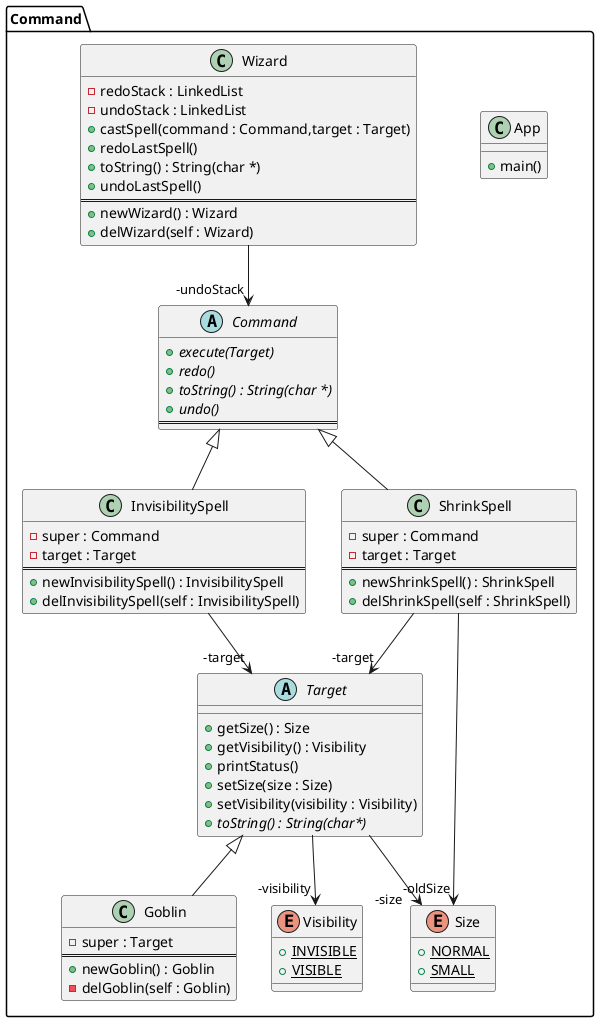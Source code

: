 @startuml
package Command{
    class App{
        + main()
    }
    abstract class Command{
        + execute(Target) {abstract}
        + redo() {abstract}
        + toString() : String(char *) {abstract}
        + undo() {abstract}
        ==
    }
    class InvisibilitySpell{
        - super : Command
        - target : Target
        ==
        + newInvisibilitySpell() : InvisibilitySpell
        + delInvisibilitySpell(self : InvisibilitySpell)
    }
    class ShrinkSpell{
        - super : Command
        - target : Target
        ==
        + newShrinkSpell() : ShrinkSpell
        + delShrinkSpell(self : ShrinkSpell)
    }
    class Goblin{
        - super : Target
        ==
        + newGoblin() : Goblin
        - delGoblin(self : Goblin)
    }
    abstract class Target{
        + getSize() : Size
        + getVisibility() : Visibility
        + printStatus()
        + setSize(size : Size)
        + setVisibility(visibility : Visibility)
        + toString() : String(char*) {abstract}
    }
    enum Visibility{
        + INVISIBLE {static}
        + VISIBLE {static}
    }
    enum Size{
        + NORMAL {static}
        + SMALL {static}
    }
    class Wizard{
        - redoStack : LinkedList
        - undoStack : LinkedList
        + castSpell(command : Command,target : Target)
        + redoLastSpell()
        + toString() : String(char *)
        + undoLastSpell()
        ==
        + newWizard() : Wizard
        + delWizard(self : Wizard)
    }
    Target -->  "-size" Size
    Target -->  "-visibility" Visibility
    Wizard -->  "-undoStack" Command
    ShrinkSpell -->  "-oldSize" Size
    InvisibilitySpell -->  "-target" Target
    ShrinkSpell -->  "-target" Target
    Command <|-- ShrinkSpell
    Command <|-- InvisibilitySpell
    Target <|-- Goblin
}
@enduml